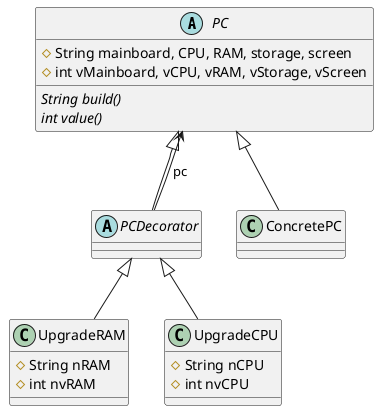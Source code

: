 @startuml
'https://plantuml.com/class-diagram

abstract PC{
    # String mainboard, CPU, RAM, storage, screen
    # int vMainboard, vCPU, vRAM, vStorage, vScreen
    {abstract} String build()
    {abstract} int value()
}
abstract PCDecorator{
}
class ConcretePC{
}
class UpgradeRAM{
    # String nRAM
    # int nvRAM
}
class UpgradeCPU{
    # String nCPU
    # int nvCPU
}
PC <|-- ConcretePC
PC <|-- PCDecorator
PCDecorator <|-- UpgradeRAM
PCDecorator <|-- UpgradeCPU
PC <-- PCDecorator : pc
@enduml
